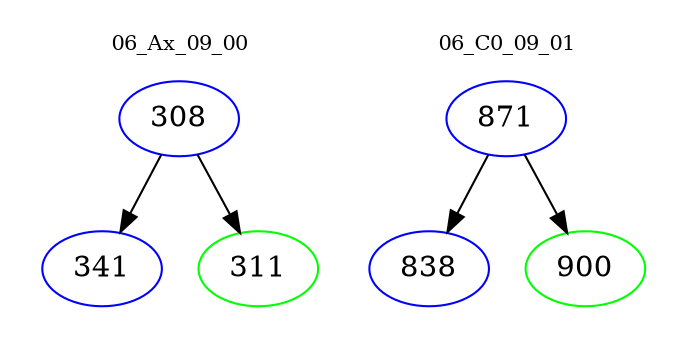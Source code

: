 digraph{
subgraph cluster_0 {
color = white
label = "06_Ax_09_00";
fontsize=10;
T0_308 [label="308", color="blue"]
T0_308 -> T0_341 [color="black"]
T0_341 [label="341", color="blue"]
T0_308 -> T0_311 [color="black"]
T0_311 [label="311", color="green"]
}
subgraph cluster_1 {
color = white
label = "06_C0_09_01";
fontsize=10;
T1_871 [label="871", color="blue"]
T1_871 -> T1_838 [color="black"]
T1_838 [label="838", color="blue"]
T1_871 -> T1_900 [color="black"]
T1_900 [label="900", color="green"]
}
}
